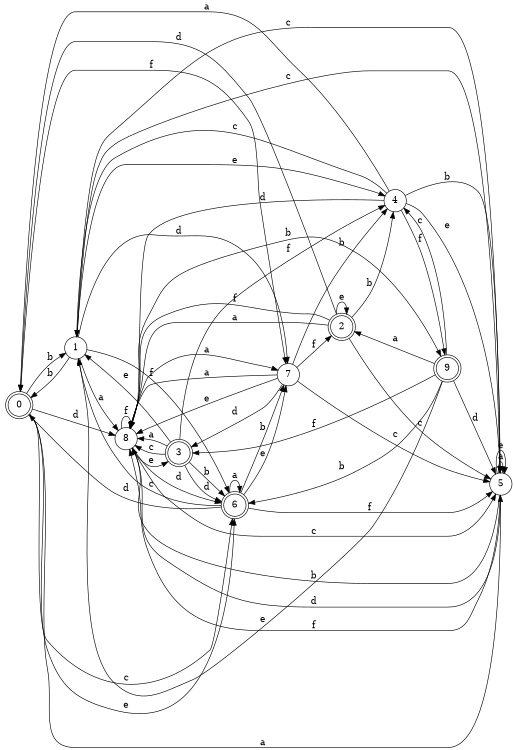 digraph n8_5 {
__start0 [label="" shape="none"];

rankdir=LR;
size="8,5";

s0 [style="rounded,filled", color="black", fillcolor="white" shape="doublecircle", label="0"];
s1 [style="filled", color="black", fillcolor="white" shape="circle", label="1"];
s2 [style="rounded,filled", color="black", fillcolor="white" shape="doublecircle", label="2"];
s3 [style="rounded,filled", color="black", fillcolor="white" shape="doublecircle", label="3"];
s4 [style="filled", color="black", fillcolor="white" shape="circle", label="4"];
s5 [style="filled", color="black", fillcolor="white" shape="circle", label="5"];
s6 [style="rounded,filled", color="black", fillcolor="white" shape="doublecircle", label="6"];
s7 [style="filled", color="black", fillcolor="white" shape="circle", label="7"];
s8 [style="filled", color="black", fillcolor="white" shape="circle", label="8"];
s9 [style="rounded,filled", color="black", fillcolor="white" shape="doublecircle", label="9"];
s0 -> s5 [label="a"];
s0 -> s1 [label="b"];
s0 -> s6 [label="c"];
s0 -> s8 [label="d"];
s0 -> s6 [label="e"];
s0 -> s7 [label="f"];
s1 -> s8 [label="a"];
s1 -> s0 [label="b"];
s1 -> s5 [label="c"];
s1 -> s7 [label="d"];
s1 -> s4 [label="e"];
s1 -> s6 [label="f"];
s2 -> s8 [label="a"];
s2 -> s4 [label="b"];
s2 -> s5 [label="c"];
s2 -> s0 [label="d"];
s2 -> s2 [label="e"];
s2 -> s8 [label="f"];
s3 -> s8 [label="a"];
s3 -> s6 [label="b"];
s3 -> s8 [label="c"];
s3 -> s6 [label="d"];
s3 -> s1 [label="e"];
s3 -> s4 [label="f"];
s4 -> s0 [label="a"];
s4 -> s5 [label="b"];
s4 -> s1 [label="c"];
s4 -> s8 [label="d"];
s4 -> s5 [label="e"];
s4 -> s9 [label="f"];
s5 -> s5 [label="a"];
s5 -> s8 [label="b"];
s5 -> s1 [label="c"];
s5 -> s8 [label="d"];
s5 -> s5 [label="e"];
s5 -> s8 [label="f"];
s6 -> s6 [label="a"];
s6 -> s7 [label="b"];
s6 -> s1 [label="c"];
s6 -> s0 [label="d"];
s6 -> s7 [label="e"];
s6 -> s5 [label="f"];
s7 -> s8 [label="a"];
s7 -> s4 [label="b"];
s7 -> s5 [label="c"];
s7 -> s3 [label="d"];
s7 -> s8 [label="e"];
s7 -> s2 [label="f"];
s8 -> s7 [label="a"];
s8 -> s9 [label="b"];
s8 -> s5 [label="c"];
s8 -> s6 [label="d"];
s8 -> s3 [label="e"];
s8 -> s8 [label="f"];
s9 -> s2 [label="a"];
s9 -> s6 [label="b"];
s9 -> s4 [label="c"];
s9 -> s5 [label="d"];
s9 -> s1 [label="e"];
s9 -> s3 [label="f"];

}